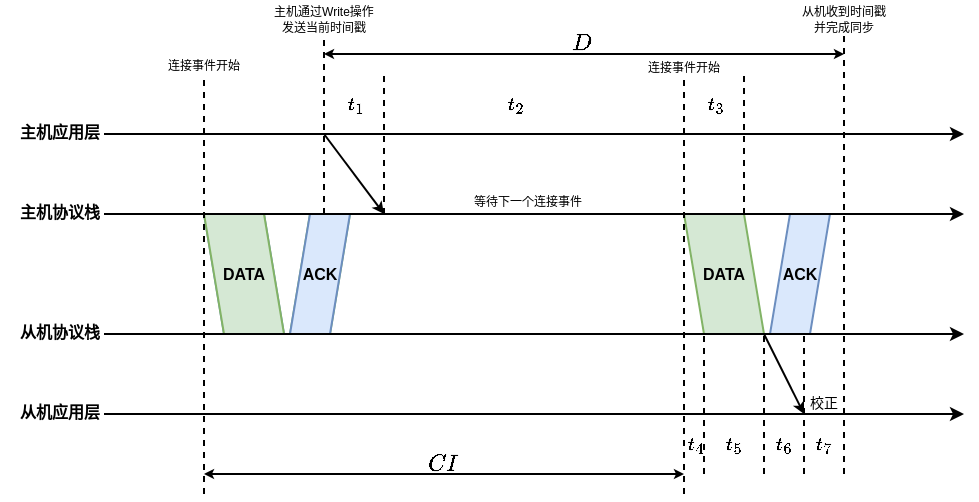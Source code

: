 <mxfile>
    <diagram id="9CJpjy-ftox8OO3UyvPs" name="第 1 页">
        <mxGraphModel dx="901" dy="626" grid="1" gridSize="10" guides="1" tooltips="1" connect="1" arrows="1" fold="1" page="1" pageScale="1" pageWidth="827" pageHeight="1169" math="1" shadow="0">
            <root>
                <mxCell id="0"/>
                <mxCell id="1" parent="0"/>
                <mxCell id="112" value="&lt;font style=&quot;font-size: 8px;&quot;&gt;ACK&lt;/font&gt;" style="shape=parallelogram;perimeter=parallelogramPerimeter;whiteSpace=wrap;html=1;fixedSize=1;strokeWidth=1;fontSize=8;size=10;flipH=0;fillColor=#dae8fc;strokeColor=#6c8ebf;fontStyle=1" parent="1" vertex="1">
                    <mxGeometry x="515" y="160" width="30" height="60" as="geometry"/>
                </mxCell>
                <mxCell id="111" value="&lt;font style=&quot;font-size: 8px;&quot;&gt;DATA&lt;/font&gt;" style="shape=parallelogram;perimeter=parallelogramPerimeter;whiteSpace=wrap;html=1;fixedSize=1;strokeWidth=1;fontSize=8;size=10;flipH=1;fillColor=#d5e8d4;strokeColor=#82b366;fontStyle=1" parent="1" vertex="1">
                    <mxGeometry x="472" y="160" width="40" height="60" as="geometry"/>
                </mxCell>
                <mxCell id="78" value="&lt;font style=&quot;font-size: 8px;&quot;&gt;ACK&lt;/font&gt;" style="shape=parallelogram;perimeter=parallelogramPerimeter;whiteSpace=wrap;html=1;fixedSize=1;strokeWidth=1;fontSize=12;size=10;flipH=0;fillColor=#d5e8d4;strokeColor=#82b366;" parent="1" vertex="1">
                    <mxGeometry x="275" y="160" width="30" height="60" as="geometry"/>
                </mxCell>
                <mxCell id="77" value="&lt;font style=&quot;font-size: 8px;&quot;&gt;DATA&lt;/font&gt;" style="shape=parallelogram;perimeter=parallelogramPerimeter;whiteSpace=wrap;html=1;fixedSize=1;strokeWidth=1;fontSize=12;size=10;flipH=1;fillColor=#dae8fc;strokeColor=#6c8ebf;" parent="1" vertex="1">
                    <mxGeometry x="232" y="160" width="40" height="60" as="geometry"/>
                </mxCell>
                <mxCell id="118" value="&lt;font style=&quot;font-size: 8px;&quot;&gt;DATA&lt;/font&gt;" style="shape=parallelogram;perimeter=parallelogramPerimeter;whiteSpace=wrap;html=1;fixedSize=1;strokeWidth=1;fontSize=8;size=10;flipH=1;fillColor=#d5e8d4;strokeColor=#82b366;fontStyle=1" parent="1" vertex="1">
                    <mxGeometry x="232" y="160" width="40" height="60" as="geometry"/>
                </mxCell>
                <mxCell id="119" value="&lt;font style=&quot;font-size: 8px;&quot;&gt;ACK&lt;/font&gt;" style="shape=parallelogram;perimeter=parallelogramPerimeter;whiteSpace=wrap;html=1;fixedSize=1;strokeWidth=1;fontSize=8;size=10;flipH=0;fillColor=#dae8fc;strokeColor=#6c8ebf;fontStyle=1" parent="1" vertex="1">
                    <mxGeometry x="275" y="160" width="30" height="60" as="geometry"/>
                </mxCell>
                <mxCell id="72" value="" style="endArrow=classic;html=1;strokeWidth=1;fontSize=12;startSize=6;endSize=4;" parent="1" edge="1">
                    <mxGeometry width="50" height="50" relative="1" as="geometry">
                        <mxPoint x="182" y="120" as="sourcePoint"/>
                        <mxPoint x="612" y="120" as="targetPoint"/>
                    </mxGeometry>
                </mxCell>
                <mxCell id="73" value="" style="endArrow=classic;html=1;strokeWidth=1;fontSize=12;startSize=6;endSize=4;" parent="1" edge="1">
                    <mxGeometry width="50" height="50" relative="1" as="geometry">
                        <mxPoint x="182" y="160" as="sourcePoint"/>
                        <mxPoint x="612" y="160" as="targetPoint"/>
                    </mxGeometry>
                </mxCell>
                <mxCell id="74" value="" style="endArrow=classic;html=1;strokeWidth=1;fontSize=12;startSize=6;endSize=4;" parent="1" edge="1">
                    <mxGeometry width="50" height="50" relative="1" as="geometry">
                        <mxPoint x="182" y="220" as="sourcePoint"/>
                        <mxPoint x="612" y="220" as="targetPoint"/>
                    </mxGeometry>
                </mxCell>
                <mxCell id="75" value="" style="endArrow=classic;html=1;strokeWidth=1;fontSize=12;startSize=6;endSize=4;" parent="1" edge="1">
                    <mxGeometry width="50" height="50" relative="1" as="geometry">
                        <mxPoint x="182" y="260" as="sourcePoint"/>
                        <mxPoint x="612" y="260" as="targetPoint"/>
                    </mxGeometry>
                </mxCell>
                <mxCell id="76" value="$$ t_{4} $$" style="text;html=1;strokeColor=none;fillColor=none;align=left;verticalAlign=middle;whiteSpace=wrap;rounded=0;strokeWidth=1;fontSize=8;" parent="1" vertex="1">
                    <mxGeometry x="472" y="270" width="10" height="10" as="geometry"/>
                </mxCell>
                <mxCell id="81" value="" style="endArrow=classic;html=1;strokeWidth=1;fontSize=12;startSize=6;endSize=3;endFill=1;" parent="1" edge="1">
                    <mxGeometry width="50" height="50" relative="1" as="geometry">
                        <mxPoint x="292" y="120" as="sourcePoint"/>
                        <mxPoint x="322" y="160" as="targetPoint"/>
                    </mxGeometry>
                </mxCell>
                <mxCell id="83" value="" style="endArrow=none;dashed=1;html=1;strokeWidth=1;fontSize=8;startSize=6;endSize=3;" parent="1" edge="1">
                    <mxGeometry width="50" height="50" relative="1" as="geometry">
                        <mxPoint x="292" y="160" as="sourcePoint"/>
                        <mxPoint x="292" y="70" as="targetPoint"/>
                    </mxGeometry>
                </mxCell>
                <mxCell id="84" value="" style="endArrow=none;dashed=1;html=1;strokeWidth=1;fontSize=8;startSize=6;endSize=3;" parent="1" edge="1">
                    <mxGeometry width="50" height="50" relative="1" as="geometry">
                        <mxPoint x="322.0" y="160" as="sourcePoint"/>
                        <mxPoint x="322.0" y="90.0" as="targetPoint"/>
                    </mxGeometry>
                </mxCell>
                <mxCell id="85" value="" style="endArrow=none;dashed=1;html=1;strokeWidth=1;fontSize=8;startSize=6;endSize=3;" parent="1" edge="1">
                    <mxGeometry width="50" height="50" relative="1" as="geometry">
                        <mxPoint x="232" y="300" as="sourcePoint"/>
                        <mxPoint x="232" y="90" as="targetPoint"/>
                    </mxGeometry>
                </mxCell>
                <mxCell id="86" value="" style="endArrow=none;dashed=1;html=1;strokeWidth=1;fontSize=8;startSize=6;endSize=3;" parent="1" edge="1">
                    <mxGeometry width="50" height="50" relative="1" as="geometry">
                        <mxPoint x="472" y="300" as="sourcePoint"/>
                        <mxPoint x="472" y="90" as="targetPoint"/>
                    </mxGeometry>
                </mxCell>
                <mxCell id="93" value="" style="endArrow=none;dashed=1;html=1;strokeWidth=1;fontSize=8;startSize=6;endSize=3;" parent="1" edge="1">
                    <mxGeometry width="50" height="50" relative="1" as="geometry">
                        <mxPoint x="552.0" y="290.0" as="sourcePoint"/>
                        <mxPoint x="552" y="70" as="targetPoint"/>
                    </mxGeometry>
                </mxCell>
                <mxCell id="94" value="$$ t_{5} $$" style="text;html=1;strokeColor=none;fillColor=none;align=center;verticalAlign=middle;whiteSpace=wrap;rounded=0;strokeWidth=1;fontSize=8;" parent="1" vertex="1">
                    <mxGeometry x="492" y="270" width="10" height="10" as="geometry"/>
                </mxCell>
                <mxCell id="95" value="$$ t_{6} $$" style="text;html=1;strokeColor=none;fillColor=none;align=center;verticalAlign=middle;whiteSpace=wrap;rounded=0;strokeWidth=1;fontSize=8;" parent="1" vertex="1">
                    <mxGeometry x="517" y="270" width="10" height="10" as="geometry"/>
                </mxCell>
                <mxCell id="96" value="$$ t_{1} $$" style="text;html=1;strokeColor=none;fillColor=none;align=left;verticalAlign=middle;whiteSpace=wrap;rounded=0;strokeWidth=1;fontSize=8;" parent="1" vertex="1">
                    <mxGeometry x="302" y="100" width="10" height="10" as="geometry"/>
                </mxCell>
                <mxCell id="97" value="$$ t_{2} $$" style="text;html=1;strokeColor=none;fillColor=none;align=left;verticalAlign=middle;whiteSpace=wrap;rounded=0;strokeWidth=1;fontSize=8;" parent="1" vertex="1">
                    <mxGeometry x="382" y="100" width="10" height="10" as="geometry"/>
                </mxCell>
                <mxCell id="98" value="" style="endArrow=none;dashed=1;html=1;strokeWidth=1;fontSize=8;startSize=6;endSize=3;" parent="1" edge="1">
                    <mxGeometry width="50" height="50" relative="1" as="geometry">
                        <mxPoint x="502.0" y="160.0" as="sourcePoint"/>
                        <mxPoint x="502.0" y="90.0" as="targetPoint"/>
                    </mxGeometry>
                </mxCell>
                <mxCell id="100" value="" style="endArrow=classic;startArrow=classic;html=1;strokeWidth=1;fontSize=2;startSize=2;endSize=2;" parent="1" edge="1">
                    <mxGeometry width="50" height="50" relative="1" as="geometry">
                        <mxPoint x="232" y="290" as="sourcePoint"/>
                        <mxPoint x="472" y="290" as="targetPoint"/>
                    </mxGeometry>
                </mxCell>
                <mxCell id="101" value="$$ t_{3} $$" style="text;html=1;strokeColor=none;fillColor=none;align=left;verticalAlign=middle;whiteSpace=wrap;rounded=0;strokeWidth=1;fontSize=8;" parent="1" vertex="1">
                    <mxGeometry x="482" y="100" width="10" height="10" as="geometry"/>
                </mxCell>
                <mxCell id="102" value="$$ t_{7} $$" style="text;html=1;strokeColor=none;fillColor=none;align=center;verticalAlign=middle;whiteSpace=wrap;rounded=0;strokeWidth=1;fontSize=8;" parent="1" vertex="1">
                    <mxGeometry x="537" y="270" width="10" height="10" as="geometry"/>
                </mxCell>
                <mxCell id="103" value="&lt;font style=&quot;font-size: 7px;&quot;&gt;校正&lt;/font&gt;" style="text;html=1;strokeColor=none;fillColor=none;align=center;verticalAlign=middle;whiteSpace=wrap;rounded=0;strokeWidth=1;fontSize=7;" parent="1" vertex="1">
                    <mxGeometry x="532" y="250" width="20" height="10" as="geometry"/>
                </mxCell>
                <mxCell id="104" value="$$ CI $$" style="text;html=1;strokeColor=none;fillColor=none;align=left;verticalAlign=middle;whiteSpace=wrap;rounded=0;strokeWidth=1;fontSize=10;" parent="1" vertex="1">
                    <mxGeometry x="342" y="280" width="20" height="10" as="geometry"/>
                </mxCell>
                <mxCell id="105" value="" style="endArrow=classic;startArrow=classic;html=1;strokeWidth=1;fontSize=2;startSize=2;endSize=2;" parent="1" edge="1">
                    <mxGeometry width="50" height="50" relative="1" as="geometry">
                        <mxPoint x="292" y="80" as="sourcePoint"/>
                        <mxPoint x="552" y="80" as="targetPoint"/>
                    </mxGeometry>
                </mxCell>
                <mxCell id="106" value="$$ D&amp;nbsp;$$" style="text;html=1;strokeColor=none;fillColor=none;align=left;verticalAlign=middle;whiteSpace=wrap;rounded=0;strokeWidth=1;fontSize=10;" parent="1" vertex="1">
                    <mxGeometry x="414" y="70" width="10" height="10" as="geometry"/>
                </mxCell>
                <mxCell id="113" value="" style="endArrow=none;dashed=1;html=1;strokeWidth=1;fontSize=8;startSize=6;endSize=3;" parent="1" edge="1">
                    <mxGeometry width="50" height="50" relative="1" as="geometry">
                        <mxPoint x="482" y="290" as="sourcePoint"/>
                        <mxPoint x="482" y="220" as="targetPoint"/>
                    </mxGeometry>
                </mxCell>
                <mxCell id="114" value="" style="endArrow=none;dashed=1;html=1;strokeWidth=1;fontSize=8;startSize=6;endSize=3;" parent="1" edge="1">
                    <mxGeometry width="50" height="50" relative="1" as="geometry">
                        <mxPoint x="512.0" y="290.0" as="sourcePoint"/>
                        <mxPoint x="512.0" y="220.0" as="targetPoint"/>
                    </mxGeometry>
                </mxCell>
                <mxCell id="115" value="" style="endArrow=classic;html=1;strokeWidth=1;fontSize=12;startSize=6;endSize=3;" parent="1" edge="1">
                    <mxGeometry width="50" height="50" relative="1" as="geometry">
                        <mxPoint x="512.0" y="220" as="sourcePoint"/>
                        <mxPoint x="532" y="260" as="targetPoint"/>
                    </mxGeometry>
                </mxCell>
                <mxCell id="116" value="" style="endArrow=none;dashed=1;html=1;strokeWidth=1;fontSize=8;startSize=6;endSize=3;" parent="1" edge="1">
                    <mxGeometry width="50" height="50" relative="1" as="geometry">
                        <mxPoint x="532.0" y="290.0" as="sourcePoint"/>
                        <mxPoint x="532.0" y="220.0" as="targetPoint"/>
                    </mxGeometry>
                </mxCell>
                <mxCell id="120" value="主机通过Write操作&lt;br&gt;发送当前时间戳" style="text;html=1;strokeColor=none;fillColor=none;align=center;verticalAlign=middle;whiteSpace=wrap;rounded=0;strokeWidth=1;fontSize=6;" parent="1" vertex="1">
                    <mxGeometry x="262" y="53" width="60" height="20" as="geometry"/>
                </mxCell>
                <mxCell id="123" value="从机收到时间戳&lt;br&gt;并完成同步" style="text;html=1;strokeColor=none;fillColor=none;align=center;verticalAlign=middle;whiteSpace=wrap;rounded=0;strokeWidth=1;fontSize=6;" parent="1" vertex="1">
                    <mxGeometry x="522" y="53" width="60" height="20" as="geometry"/>
                </mxCell>
                <mxCell id="124" value="主机应用层" style="text;html=1;strokeColor=none;fillColor=none;align=center;verticalAlign=middle;whiteSpace=wrap;rounded=0;strokeWidth=1;fontSize=8;fontStyle=1" parent="1" vertex="1">
                    <mxGeometry x="130" y="109" width="60" height="20" as="geometry"/>
                </mxCell>
                <mxCell id="125" value="主机协议栈" style="text;html=1;strokeColor=none;fillColor=none;align=center;verticalAlign=middle;whiteSpace=wrap;rounded=0;strokeWidth=1;fontSize=8;fontStyle=1" parent="1" vertex="1">
                    <mxGeometry x="130" y="149" width="60" height="20" as="geometry"/>
                </mxCell>
                <mxCell id="126" value="从机协议栈" style="text;html=1;strokeColor=none;fillColor=none;align=center;verticalAlign=middle;whiteSpace=wrap;rounded=0;strokeWidth=1;fontSize=8;fontStyle=1" parent="1" vertex="1">
                    <mxGeometry x="130" y="209" width="60" height="20" as="geometry"/>
                </mxCell>
                <mxCell id="127" value="从机应用层" style="text;html=1;strokeColor=none;fillColor=none;align=center;verticalAlign=middle;whiteSpace=wrap;rounded=0;strokeWidth=1;fontSize=8;fontStyle=1" parent="1" vertex="1">
                    <mxGeometry x="130" y="249" width="60" height="20" as="geometry"/>
                </mxCell>
                <mxCell id="169" value="连接事件开始" style="text;html=1;strokeColor=none;fillColor=none;align=center;verticalAlign=middle;whiteSpace=wrap;rounded=0;strokeWidth=1;fontSize=6;" parent="1" vertex="1">
                    <mxGeometry x="203" y="81" width="58" height="10" as="geometry"/>
                </mxCell>
                <mxCell id="173" value="连接事件开始" style="text;html=1;strokeColor=none;fillColor=none;align=center;verticalAlign=middle;whiteSpace=wrap;rounded=0;strokeWidth=1;fontSize=6;" parent="1" vertex="1">
                    <mxGeometry x="443" y="82" width="58" height="10" as="geometry"/>
                </mxCell>
                <mxCell id="174" value="等待下一个连接事件" style="text;html=1;strokeColor=none;fillColor=none;align=center;verticalAlign=middle;whiteSpace=wrap;rounded=0;strokeWidth=1;fontSize=6;" parent="1" vertex="1">
                    <mxGeometry x="364" y="149" width="60" height="10" as="geometry"/>
                </mxCell>
            </root>
        </mxGraphModel>
    </diagram>
</mxfile>